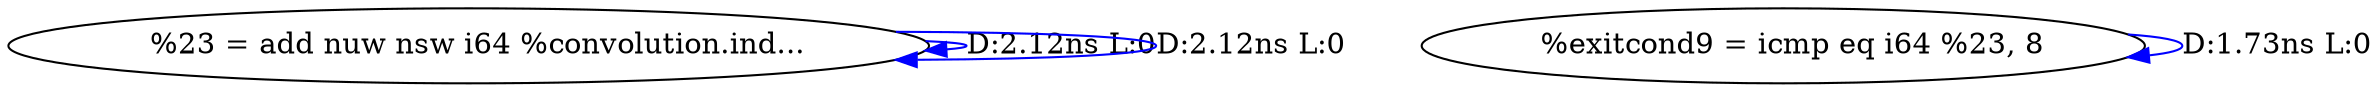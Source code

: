 digraph {
Node0x281dc70[label="  %23 = add nuw nsw i64 %convolution.ind..."];
Node0x281dc70 -> Node0x281dc70[label="D:2.12ns L:0",color=blue];
Node0x281dc70 -> Node0x281dc70[label="D:2.12ns L:0",color=blue];
Node0x2819da0[label="  %exitcond9 = icmp eq i64 %23, 8"];
Node0x2819da0 -> Node0x2819da0[label="D:1.73ns L:0",color=blue];
}
